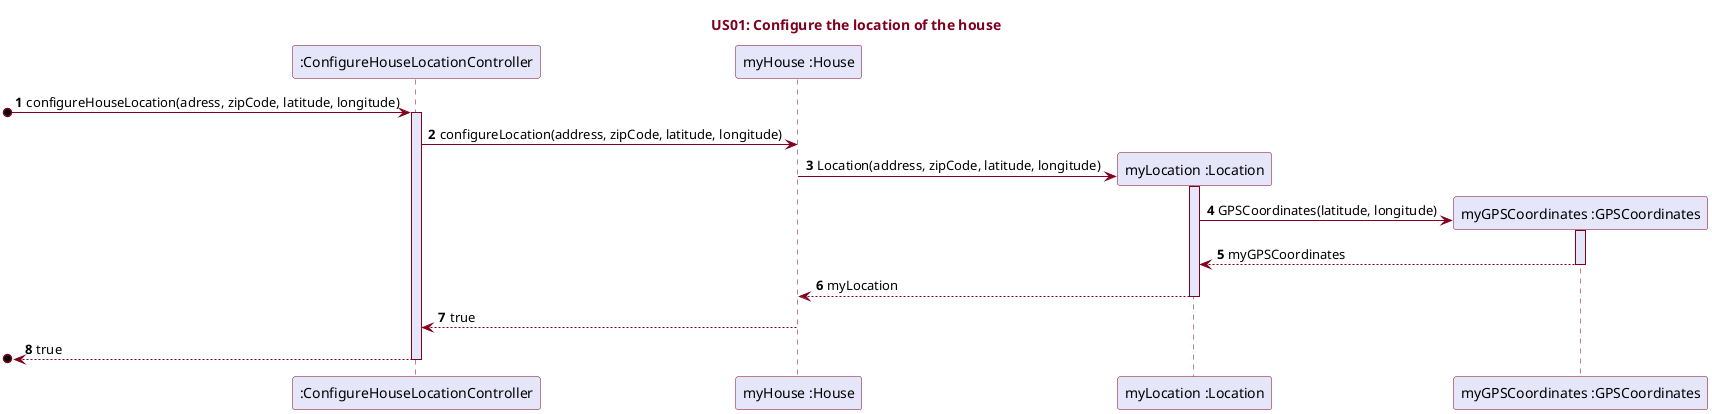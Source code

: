 @startuml
'https://plantuml.com/sequence-diagram

title <font color=#800020>US01: Configure the location of the house</font>

skinparam sequence {
ArrowColor #800020
LifeLineBorderColor #800020
LifeLineBackgroundColor #E6E6FA
ParticipantBorderColor #800020
ParticipantBackgroundColor #E6E6FA
}

autonumber

participant ":ConfigureHouseLocationController"
participant "myHouse :House"
participant "myLocation :Location"
participant "myGPSCoordinates :GPSCoordinates"


[o->":ConfigureHouseLocationController": configureHouseLocation(adress, zipCode, latitude, longitude)
activate ":ConfigureHouseLocationController"


":ConfigureHouseLocationController"->"myHouse :House": configureLocation(address, zipCode, latitude, longitude)

"myHouse :House"->"myLocation :Location" ** : Location(address, zipCode, latitude, longitude)
activate "myLocation :Location"


"myLocation :Location"->"myGPSCoordinates :GPSCoordinates" ** : GPSCoordinates(latitude, longitude)
activate "myGPSCoordinates :GPSCoordinates"
"myGPSCoordinates :GPSCoordinates"-->"myLocation :Location" : myGPSCoordinates
deactivate "myGPSCoordinates :GPSCoordinates"
"myLocation :Location"-->"myHouse :House" : myLocation
deactivate "myLocation :Location"
"myHouse :House"-->":ConfigureHouseLocationController": true
deactivate "myHouse :House"
[o<--":ConfigureHouseLocationController": true
deactivate ":ConfigureHouseLocationController"

@enduml
